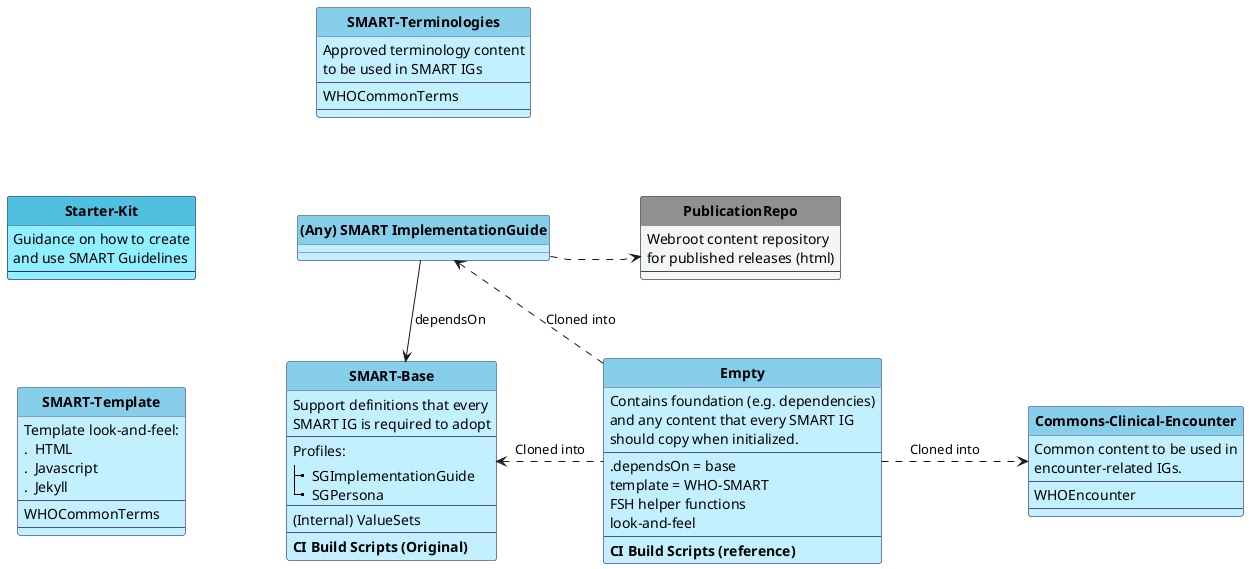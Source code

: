 @startuml
'skinparam linetype ortho
skinparam linetype polyline
hide circle
hide stereotype

'!pragma layout smetana

skinparam class<<MD>> {
 BorderColor DarkSlateGray
 BackgroundColor WhiteSmoke
 HeaderBackgroundColor #909090
}

skinparam class<<TM>> {
 BorderColor #505090
 BackgroundColor APPLICATION
 HeaderBackgroundColor SkyBlue
}


skinparam class<<TM+>> {
 BorderColor #303070  
 BackgroundColor #90F0FF  
 HeaderBackgroundColor #50C0E0 
}


     class "**SMART-Template**" as Tpl<<TM>> {
         Template look-and-feel:
         .  HTML
         .  Javascript
         .  Jekyll
         --
         WHOCommonTerms
         --
    }

     class "**SMART-Terminologies**" as T<<TM>> {
         Approved terminology content
         to be used in SMART IGs 
         --
         WHOCommonTerms
         --
    }

    class "**SMART-Base**" as Base<<TM>> {
        Support definitions that every
        SMART IG is required to adopt  
        --
        Profiles:
        |_  SGImplementationGuide
        |_  SGPersona
        --
        (Internal) ValueSets
        --
        **CI Build Scripts (Original)**
    }


    class "**Commons-Clinical-Encounter**" as CE<<TM>> {
        Common content to be used in 
        encounter-related IGs.
        --
        WHOEncounter 
        --
    }


    class "**Empty**" as E<<TM>> {
        Contains foundation (e.g. dependencies) 
        and any content that every SMART IG
        should copy when initialized.
        --
        .dependsOn = base
        template = WHO-SMART
        FSH helper functions
        look-and-feel
        --
        **CI Build Scripts (reference)**
    }


    class "**Starter-Kit**" as SK<<TM+>> {
      Guidance on how to create 
      and use SMART Guidelines
      --
    }

    class "**(Any) SMART ImplementationGuide**" as IG<<TM>> {
    }



    class "**PublicationRepo**" as Pub<<MD>> {
      Webroot content repository
      for published releases (html)
      --
    }


' We con't want IGs to define on StarterKit
' Common contains instances of SGPersona

SK  -d[hidden]-> Tpl : "      "
Tpl  -d[hidden]-> Base : "      "


Base  -l[hidden]-> Tpl : "                   "
IG  -l[hidden]-> SK : "                   "
'SK  -r[hidden]-> E : "                   "
E  .u.> IG: "Cloned into"
E .l.> Base: "Cloned into"
'E -u-> Base: "dependsOn"
IG --> Base: "dependsOn"
IG -r[hidden]-> Pub : "                "
T -d[hidden]-> IG : "           "





'C -u-> Core 
E  .r.> CE: "   Cloned into         "
'IG  <.. CE: "   Cloned into         "
IG  ..> Pub : "                "



@enduml